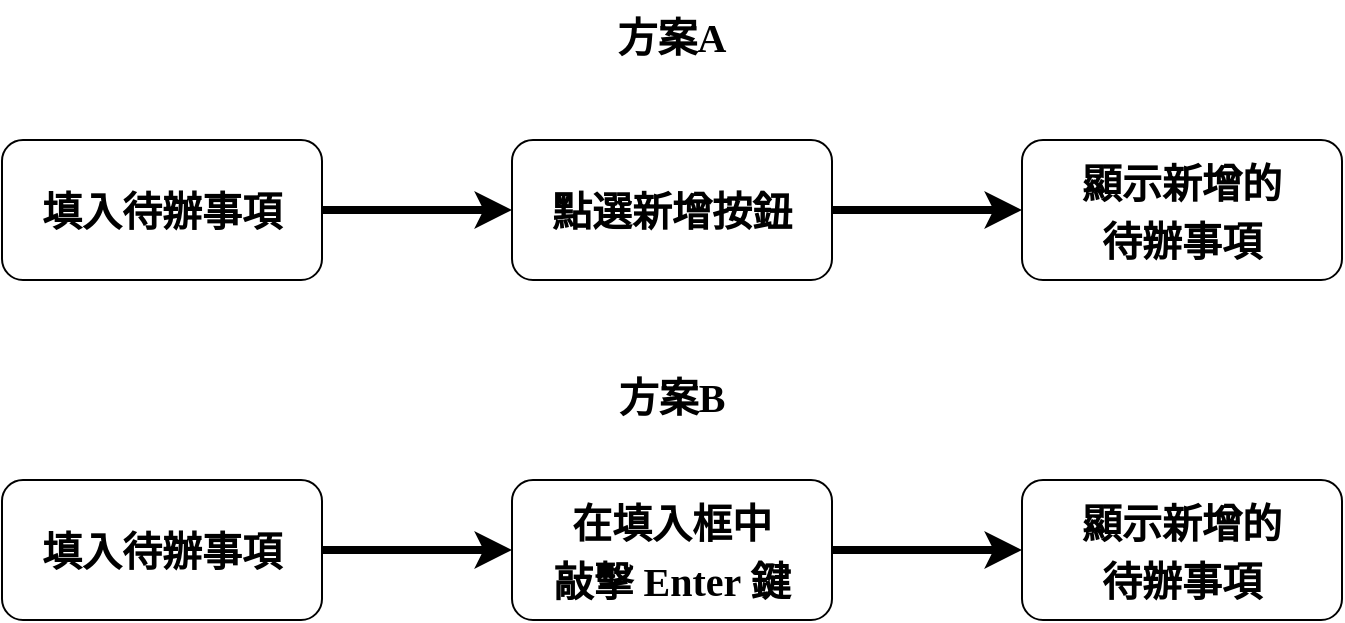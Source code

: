 <mxfile version="13.1.3">
    <diagram id="6hGFLwfOUW9BJ-s0fimq" name="Page-1">
        <mxGraphModel dx="750" dy="1131" grid="1" gridSize="10" guides="1" tooltips="1" connect="1" arrows="1" fold="1" page="1" pageScale="1" pageWidth="800" pageHeight="400" math="0" shadow="0">
            <root>
                <mxCell id="0"/>
                <mxCell id="1" parent="0"/>
                <mxCell id="15" style="edgeStyle=orthogonalEdgeStyle;rounded=0;orthogonalLoop=1;jettySize=auto;html=1;exitX=1;exitY=0.5;exitDx=0;exitDy=0;strokeWidth=4;" parent="1" source="3" target="6" edge="1">
                    <mxGeometry relative="1" as="geometry"/>
                </mxCell>
                <mxCell id="3" value="&lt;span style=&quot;font-size: 20px&quot;&gt;點選新增按鈕&lt;br&gt;&lt;/span&gt;" style="rounded=1;whiteSpace=wrap;html=1;fontFamily=微軟正黑體;fontSize=24;fontStyle=1" parent="1" vertex="1">
                    <mxGeometry x="320" y="100" width="160" height="70" as="geometry"/>
                </mxCell>
                <mxCell id="37" style="edgeStyle=orthogonalEdgeStyle;rounded=0;orthogonalLoop=1;jettySize=auto;html=1;exitX=1;exitY=0.5;exitDx=0;exitDy=0;entryX=0;entryY=0.5;entryDx=0;entryDy=0;strokeWidth=4;" parent="1" source="4" target="3" edge="1">
                    <mxGeometry relative="1" as="geometry"/>
                </mxCell>
                <mxCell id="4" value="&lt;span style=&quot;font-size: 20px&quot;&gt;填入待辦事項&lt;/span&gt;" style="rounded=1;whiteSpace=wrap;html=1;fontFamily=微軟正黑體;fontSize=24;fontStyle=1" parent="1" vertex="1">
                    <mxGeometry x="65" y="100" width="160" height="70" as="geometry"/>
                </mxCell>
                <mxCell id="6" value="&lt;span style=&quot;font-size: 20px&quot;&gt;顯示新增的&lt;br&gt;待辦事項&lt;br&gt;&lt;/span&gt;" style="rounded=1;whiteSpace=wrap;html=1;fontFamily=微軟正黑體;fontSize=24;fontStyle=1" parent="1" vertex="1">
                    <mxGeometry x="575" y="100" width="160" height="70" as="geometry"/>
                </mxCell>
                <mxCell id="38" style="edgeStyle=orthogonalEdgeStyle;rounded=0;orthogonalLoop=1;jettySize=auto;html=1;exitX=1;exitY=0.5;exitDx=0;exitDy=0;strokeWidth=4;" edge="1" parent="1" source="39" target="42">
                    <mxGeometry relative="1" as="geometry"/>
                </mxCell>
                <mxCell id="39" value="&lt;span style=&quot;font-size: 20px&quot;&gt;在填入框中&lt;br&gt;敲擊 Enter 鍵&lt;br&gt;&lt;/span&gt;" style="rounded=1;whiteSpace=wrap;html=1;fontFamily=微軟正黑體;fontSize=24;fontStyle=1" vertex="1" parent="1">
                    <mxGeometry x="320" y="270" width="160" height="70" as="geometry"/>
                </mxCell>
                <mxCell id="40" style="edgeStyle=orthogonalEdgeStyle;rounded=0;orthogonalLoop=1;jettySize=auto;html=1;exitX=1;exitY=0.5;exitDx=0;exitDy=0;entryX=0;entryY=0.5;entryDx=0;entryDy=0;strokeWidth=4;" edge="1" parent="1" source="41" target="39">
                    <mxGeometry relative="1" as="geometry"/>
                </mxCell>
                <mxCell id="41" value="&lt;span style=&quot;font-size: 20px&quot;&gt;填入待辦事項&lt;/span&gt;" style="rounded=1;whiteSpace=wrap;html=1;fontFamily=微軟正黑體;fontSize=24;fontStyle=1" vertex="1" parent="1">
                    <mxGeometry x="65" y="270" width="160" height="70" as="geometry"/>
                </mxCell>
                <mxCell id="42" value="&lt;span style=&quot;font-size: 20px&quot;&gt;顯示新增的&lt;br&gt;待辦事項&lt;br&gt;&lt;/span&gt;" style="rounded=1;whiteSpace=wrap;html=1;fontFamily=微軟正黑體;fontSize=24;fontStyle=1" vertex="1" parent="1">
                    <mxGeometry x="575" y="270" width="160" height="70" as="geometry"/>
                </mxCell>
                <mxCell id="43" value="&lt;div style=&quot;&quot;&gt;&lt;span style=&quot;font-size: 20px&quot;&gt;&lt;font face=&quot;微軟正黑體&quot;&gt;&lt;b&gt;方案A&lt;/b&gt;&lt;/font&gt;&lt;/span&gt;&lt;/div&gt;" style="text;whiteSpace=wrap;html=1;align=center;" vertex="1" parent="1">
                    <mxGeometry x="325" y="30" width="150" height="30" as="geometry"/>
                </mxCell>
                <mxCell id="44" value="&lt;div&gt;&lt;span style=&quot;font-size: 20px&quot;&gt;&lt;font face=&quot;微軟正黑體&quot;&gt;&lt;b&gt;方案B&lt;/b&gt;&lt;/font&gt;&lt;/span&gt;&lt;/div&gt;" style="text;whiteSpace=wrap;html=1;align=center;" vertex="1" parent="1">
                    <mxGeometry x="325" y="210" width="150" height="30" as="geometry"/>
                </mxCell>
            </root>
        </mxGraphModel>
    </diagram>
</mxfile>